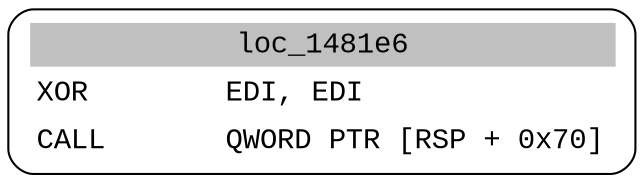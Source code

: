 digraph asm_graph {
1941 [
shape="Mrecord" fontname="Courier New"label =<<table border="0" cellborder="0" cellpadding="3"><tr><td align="center" colspan="2" bgcolor="grey">loc_1481e6</td></tr><tr><td align="left">XOR        EDI, EDI</td></tr><tr><td align="left">CALL       QWORD PTR [RSP + 0x70]</td></tr></table>> ];
}
